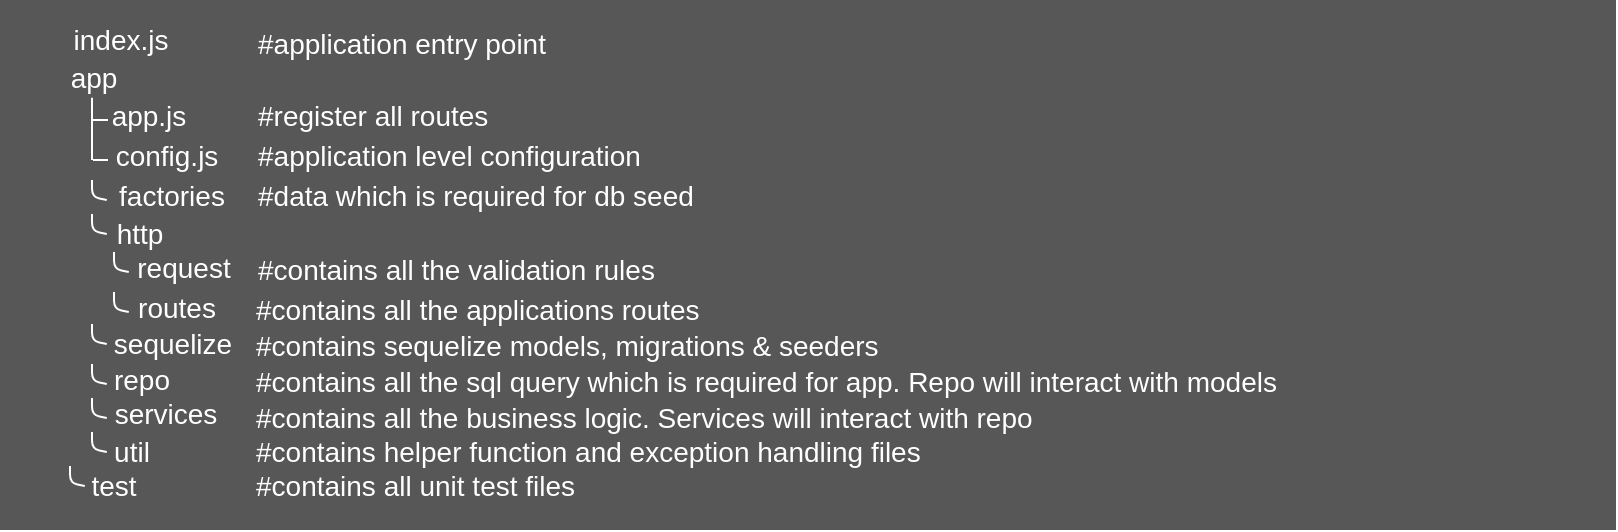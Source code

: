 <mxfile version="10.6.6" type="device"><diagram id="g-JOE12aszC9z9z2kkxg" name="Page-1"><mxGraphModel dx="933" dy="1102" grid="0" gridSize="10" guides="1" tooltips="1" connect="1" arrows="1" fold="1" page="0" pageScale="1" pageWidth="850" pageHeight="1100" background="none" math="0" shadow="0"><root><mxCell id="0"/><mxCell id="1" parent="0"/><mxCell id="FKf92T7PFHApD9ajKV0p-1" value="" style="rounded=0;whiteSpace=wrap;html=1;fillColor=#575757;fontSize=14;fontColor=#BABABA;strokeColor=none;" parent="1" vertex="1"><mxGeometry x="-116" y="-528" width="808" height="265" as="geometry"/></mxCell><mxCell id="FKf92T7PFHApD9ajKV0p-2" value="&lt;font style=&quot;font-size: 14px;&quot; color=&quot;#FFFFFF&quot;&gt;app&lt;/font&gt;" style="text;html=1;strokeColor=none;fillColor=none;align=center;verticalAlign=middle;whiteSpace=wrap;rounded=0;fontSize=14;" parent="1" vertex="1"><mxGeometry x="-89" y="-499" width="40" height="20" as="geometry"/></mxCell><mxCell id="FKf92T7PFHApD9ajKV0p-6" value="&lt;font style=&quot;font-size: 14px;&quot; color=&quot;#FFFFFF&quot;&gt;index&lt;/font&gt;&lt;font style=&quot;font-size: 14px;&quot; color=&quot;#FFFFFF&quot;&gt;.js&lt;/font&gt;" style="text;html=1;strokeColor=none;fillColor=none;align=center;verticalAlign=middle;whiteSpace=wrap;rounded=0;fontSize=14;" parent="1" vertex="1"><mxGeometry x="-82" y="-518" width="53" height="20" as="geometry"/></mxCell><mxCell id="FKf92T7PFHApD9ajKV0p-7" value="" style="group;fontSize=14;" parent="1" vertex="1" connectable="0"><mxGeometry x="-70" y="-444" width="80" height="22" as="geometry"/></mxCell><mxCell id="FKf92T7PFHApD9ajKV0p-3" value="" style="endArrow=none;html=1;fontSize=14;strokeColor=#FFFFFF;strokeWidth=1;exitX=-0.009;exitY=0.602;exitDx=0;exitDy=0;exitPerimeter=0;" parent="FKf92T7PFHApD9ajKV0p-7" edge="1"><mxGeometry width="50" height="50" relative="1" as="geometry"><mxPoint x="7.395" y="16.047" as="sourcePoint"/><mxPoint y="6" as="targetPoint"/><Array as="points"><mxPoint y="14.5"/></Array></mxGeometry></mxCell><mxCell id="FKf92T7PFHApD9ajKV0p-5" value="&lt;font style=&quot;font-size: 14px;&quot; color=&quot;#FFFFFF&quot;&gt;factories&lt;/font&gt;" style="text;html=1;strokeColor=none;fillColor=none;align=center;verticalAlign=middle;whiteSpace=wrap;rounded=0;fontSize=14;" parent="FKf92T7PFHApD9ajKV0p-7" vertex="1"><mxGeometry x="8" y="4" width="64" height="20" as="geometry"/></mxCell><mxCell id="FKf92T7PFHApD9ajKV0p-9" value="" style="endArrow=none;html=1;strokeColor=#FFFFFF;strokeWidth=1;fontSize=14;exitX=0.06;exitY=0.352;exitDx=0;exitDy=0;exitPerimeter=0;" parent="1" edge="1"><mxGeometry width="50" height="50" relative="1" as="geometry"><mxPoint x="-70" y="-479.143" as="sourcePoint"/><mxPoint x="-70" y="-448" as="targetPoint"/></mxGeometry></mxCell><mxCell id="FKf92T7PFHApD9ajKV0p-10" value="&lt;font style=&quot;font-size: 14px;&quot; color=&quot;#FFFFFF&quot;&gt;app.js&lt;/font&gt;" style="text;html=1;strokeColor=none;fillColor=none;align=center;verticalAlign=middle;whiteSpace=wrap;rounded=0;fontSize=14;" parent="1" vertex="1"><mxGeometry x="-68" y="-480" width="53" height="20" as="geometry"/></mxCell><mxCell id="FKf92T7PFHApD9ajKV0p-12" value="&lt;font style=&quot;font-size: 14px;&quot; color=&quot;#FFFFFF&quot;&gt;config.js&lt;/font&gt;" style="text;html=1;strokeColor=none;fillColor=none;align=center;verticalAlign=middle;whiteSpace=wrap;rounded=0;fontSize=14;" parent="1" vertex="1"><mxGeometry x="-59" y="-460" width="53" height="20" as="geometry"/></mxCell><mxCell id="FKf92T7PFHApD9ajKV0p-13" value="" style="endArrow=none;html=1;strokeColor=#FFFFFF;strokeWidth=1;fontSize=14;" parent="1" edge="1"><mxGeometry width="50" height="50" relative="1" as="geometry"><mxPoint x="-69.5" y="-468" as="sourcePoint"/><mxPoint x="-62" y="-468" as="targetPoint"/></mxGeometry></mxCell><mxCell id="FKf92T7PFHApD9ajKV0p-14" value="" style="endArrow=none;html=1;strokeColor=#FFFFFF;strokeWidth=1;fontSize=14;" parent="1" edge="1"><mxGeometry width="50" height="50" relative="1" as="geometry"><mxPoint x="-69.5" y="-448" as="sourcePoint"/><mxPoint x="-62" y="-448" as="targetPoint"/></mxGeometry></mxCell><mxCell id="FKf92T7PFHApD9ajKV0p-19" value="&lt;font style=&quot;font-size: 14px;&quot; color=&quot;#FFFFFF&quot;&gt;http&lt;/font&gt;" style="text;html=1;strokeColor=none;fillColor=none;align=center;verticalAlign=middle;whiteSpace=wrap;rounded=0;fontSize=14;" parent="1" vertex="1"><mxGeometry x="-62" y="-421" width="32" height="20" as="geometry"/></mxCell><mxCell id="FKf92T7PFHApD9ajKV0p-20" value="" style="endArrow=none;html=1;fontSize=14;strokeColor=#FFFFFF;strokeWidth=1;exitX=-0.009;exitY=0.602;exitDx=0;exitDy=0;exitPerimeter=0;" parent="1" edge="1"><mxGeometry width="50" height="50" relative="1" as="geometry"><mxPoint x="-62.605" y="-410.953" as="sourcePoint"/><mxPoint x="-70" y="-421" as="targetPoint"/><Array as="points"><mxPoint x="-70" y="-412.5"/></Array></mxGeometry></mxCell><mxCell id="FKf92T7PFHApD9ajKV0p-21" value="&lt;font style=&quot;font-size: 14px;&quot; color=&quot;#FFFFFF&quot;&gt;request&lt;/font&gt;" style="text;html=1;strokeColor=none;fillColor=none;align=center;verticalAlign=middle;whiteSpace=wrap;rounded=0;fontSize=14;" parent="1" vertex="1"><mxGeometry x="-52" y="-404" width="56" height="20" as="geometry"/></mxCell><mxCell id="FKf92T7PFHApD9ajKV0p-22" value="" style="endArrow=none;html=1;fontSize=14;strokeColor=#FFFFFF;strokeWidth=1;exitX=-0.009;exitY=0.602;exitDx=0;exitDy=0;exitPerimeter=0;" parent="1" edge="1"><mxGeometry width="50" height="50" relative="1" as="geometry"><mxPoint x="-51.605" y="-391.953" as="sourcePoint"/><mxPoint x="-59" y="-402" as="targetPoint"/><Array as="points"><mxPoint x="-59" y="-393.5"/></Array></mxGeometry></mxCell><mxCell id="FKf92T7PFHApD9ajKV0p-25" value="&lt;font style=&quot;font-size: 14px;&quot; color=&quot;#FFFFFF&quot;&gt;routes&lt;/font&gt;" style="text;html=1;strokeColor=none;fillColor=none;align=center;verticalAlign=middle;whiteSpace=wrap;rounded=0;fontSize=14;" parent="1" vertex="1"><mxGeometry x="-52" y="-384" width="49" height="20" as="geometry"/></mxCell><mxCell id="FKf92T7PFHApD9ajKV0p-26" value="" style="endArrow=none;html=1;fontSize=14;strokeColor=#FFFFFF;strokeWidth=1;exitX=-0.009;exitY=0.602;exitDx=0;exitDy=0;exitPerimeter=0;" parent="1" edge="1"><mxGeometry width="50" height="50" relative="1" as="geometry"><mxPoint x="-51.605" y="-371.953" as="sourcePoint"/><mxPoint x="-59" y="-382" as="targetPoint"/><Array as="points"><mxPoint x="-59" y="-373.5"/></Array></mxGeometry></mxCell><mxCell id="FKf92T7PFHApD9ajKV0p-27" value="&lt;font color=&quot;#FFFFFF&quot;&gt;sequelize&lt;/font&gt;" style="text;html=1;strokeColor=none;fillColor=none;align=center;verticalAlign=middle;whiteSpace=wrap;rounded=0;fontSize=14;" parent="1" vertex="1"><mxGeometry x="-61" y="-366" width="63" height="20" as="geometry"/></mxCell><mxCell id="FKf92T7PFHApD9ajKV0p-28" value="" style="endArrow=none;html=1;fontSize=14;strokeColor=#FFFFFF;strokeWidth=1;exitX=-0.009;exitY=0.602;exitDx=0;exitDy=0;exitPerimeter=0;" parent="1" edge="1"><mxGeometry width="50" height="50" relative="1" as="geometry"><mxPoint x="-62.605" y="-355.953" as="sourcePoint"/><mxPoint x="-70" y="-366" as="targetPoint"/><Array as="points"><mxPoint x="-70" y="-357.5"/></Array></mxGeometry></mxCell><mxCell id="FKf92T7PFHApD9ajKV0p-32" value="&lt;font style=&quot;font-size: 14px;&quot; color=&quot;#FFFFFF&quot;&gt;repo&lt;/font&gt;" style="text;html=1;strokeColor=none;fillColor=none;align=center;verticalAlign=middle;whiteSpace=wrap;rounded=0;fontSize=14;" parent="1" vertex="1"><mxGeometry x="-61" y="-348" width="32" height="20" as="geometry"/></mxCell><mxCell id="FKf92T7PFHApD9ajKV0p-33" value="" style="endArrow=none;html=1;fontSize=14;strokeColor=#FFFFFF;strokeWidth=1;exitX=-0.009;exitY=0.602;exitDx=0;exitDy=0;exitPerimeter=0;" parent="1" edge="1"><mxGeometry width="50" height="50" relative="1" as="geometry"><mxPoint x="-62.605" y="-335.953" as="sourcePoint"/><mxPoint x="-70" y="-346" as="targetPoint"/><Array as="points"><mxPoint x="-70" y="-337.5"/></Array></mxGeometry></mxCell><mxCell id="FKf92T7PFHApD9ajKV0p-36" value="&lt;font style=&quot;font-size: 14px;&quot; color=&quot;#FFFFFF&quot;&gt;services&lt;/font&gt;" style="text;html=1;strokeColor=none;fillColor=none;align=center;verticalAlign=middle;whiteSpace=wrap;rounded=0;fontSize=14;" parent="1" vertex="1"><mxGeometry x="-61" y="-331" width="56" height="20" as="geometry"/></mxCell><mxCell id="FKf92T7PFHApD9ajKV0p-37" value="" style="endArrow=none;html=1;fontSize=14;strokeColor=#FFFFFF;strokeWidth=1;exitX=-0.009;exitY=0.602;exitDx=0;exitDy=0;exitPerimeter=0;" parent="1" edge="1"><mxGeometry width="50" height="50" relative="1" as="geometry"><mxPoint x="-62.605" y="-318.953" as="sourcePoint"/><mxPoint x="-70" y="-329" as="targetPoint"/><Array as="points"><mxPoint x="-70" y="-320.5"/></Array></mxGeometry></mxCell><mxCell id="FKf92T7PFHApD9ajKV0p-38" value="&lt;font style=&quot;font-size: 14px;&quot; color=&quot;#FFFFFF&quot;&gt;util&lt;/font&gt;" style="text;html=1;strokeColor=none;fillColor=none;align=center;verticalAlign=middle;whiteSpace=wrap;rounded=0;fontSize=14;" parent="1" vertex="1"><mxGeometry x="-61" y="-312" width="22" height="20" as="geometry"/></mxCell><mxCell id="FKf92T7PFHApD9ajKV0p-39" value="" style="endArrow=none;html=1;fontSize=14;strokeColor=#FFFFFF;strokeWidth=1;exitX=-0.009;exitY=0.602;exitDx=0;exitDy=0;exitPerimeter=0;" parent="1" edge="1"><mxGeometry width="50" height="50" relative="1" as="geometry"><mxPoint x="-62.605" y="-301.953" as="sourcePoint"/><mxPoint x="-70" y="-312" as="targetPoint"/><Array as="points"><mxPoint x="-70" y="-303.5"/></Array></mxGeometry></mxCell><mxCell id="FKf92T7PFHApD9ajKV0p-41" value="&lt;div style=&quot;font-size: 14px;&quot; align=&quot;left&quot;&gt;#application entry point&lt;br style=&quot;font-size: 14px;&quot;&gt;&lt;/div&gt;" style="text;html=1;strokeColor=none;fillColor=none;align=left;verticalAlign=middle;whiteSpace=wrap;rounded=0;fontSize=14;fontColor=#FFFFFF;" parent="1" vertex="1"><mxGeometry x="11" y="-516" width="190" height="20" as="geometry"/></mxCell><mxCell id="FKf92T7PFHApD9ajKV0p-43" value="&lt;div style=&quot;font-size: 14px;&quot; align=&quot;left&quot;&gt;#register all routes&lt;br style=&quot;font-size: 14px;&quot;&gt;&lt;/div&gt;" style="text;html=1;strokeColor=none;fillColor=none;align=left;verticalAlign=middle;whiteSpace=wrap;rounded=0;fontSize=14;fontColor=#FFFFFF;" parent="1" vertex="1"><mxGeometry x="11" y="-480" width="190" height="20" as="geometry"/></mxCell><mxCell id="FKf92T7PFHApD9ajKV0p-44" value="&lt;div style=&quot;font-size: 14px;&quot; align=&quot;left&quot;&gt;#application level configuration&lt;br style=&quot;font-size: 14px;&quot;&gt;&lt;/div&gt;" style="text;html=1;strokeColor=none;fillColor=none;align=left;verticalAlign=middle;whiteSpace=wrap;rounded=0;fontSize=14;fontColor=#FFFFFF;" parent="1" vertex="1"><mxGeometry x="11" y="-460" width="354" height="20" as="geometry"/></mxCell><mxCell id="FKf92T7PFHApD9ajKV0p-45" value="#data which is required for db seed" style="text;html=1;strokeColor=none;fillColor=none;align=left;verticalAlign=middle;whiteSpace=wrap;rounded=0;fontSize=14;fontColor=#FFFFFF;" parent="1" vertex="1"><mxGeometry x="11" y="-440" width="345" height="20" as="geometry"/></mxCell><mxCell id="FKf92T7PFHApD9ajKV0p-46" value="#contains all the validation rules" style="text;html=1;strokeColor=none;fillColor=none;align=left;verticalAlign=middle;whiteSpace=wrap;rounded=0;fontSize=14;fontColor=#FFFFFF;" parent="1" vertex="1"><mxGeometry x="11" y="-403" width="375" height="20" as="geometry"/></mxCell><mxCell id="FKf92T7PFHApD9ajKV0p-47" value="#contains all the applications routes" style="text;html=1;strokeColor=none;fillColor=none;align=left;verticalAlign=middle;whiteSpace=wrap;rounded=0;fontSize=14;fontColor=#FFFFFF;" parent="1" vertex="1"><mxGeometry x="10" y="-383" width="378" height="20" as="geometry"/></mxCell><mxCell id="FKf92T7PFHApD9ajKV0p-48" value="#contains sequelize models, migrations &amp;amp; seeders" style="text;html=1;strokeColor=none;fillColor=none;align=left;verticalAlign=middle;whiteSpace=wrap;rounded=0;fontSize=14;fontColor=#FFFFFF;" parent="1" vertex="1"><mxGeometry x="10" y="-365" width="360" height="20" as="geometry"/></mxCell><mxCell id="FKf92T7PFHApD9ajKV0p-50" value="#contains all the sql query which is required for app. Repo will interact with models" style="text;html=1;strokeColor=none;fillColor=none;align=left;verticalAlign=middle;whiteSpace=wrap;rounded=0;fontSize=14;fontColor=#FFFFFF;" parent="1" vertex="1"><mxGeometry x="10" y="-347" width="602" height="20" as="geometry"/></mxCell><mxCell id="FKf92T7PFHApD9ajKV0p-51" value="#contains all the business logic. Services will interact with repo" style="text;html=1;strokeColor=none;fillColor=none;align=left;verticalAlign=middle;whiteSpace=wrap;rounded=0;fontSize=14;fontColor=#FFFFFF;" parent="1" vertex="1"><mxGeometry x="10" y="-329" width="484" height="20" as="geometry"/></mxCell><mxCell id="FKf92T7PFHApD9ajKV0p-52" value="#contains helper function and exception handling files&amp;nbsp; " style="text;html=1;strokeColor=none;fillColor=none;align=left;verticalAlign=middle;whiteSpace=wrap;rounded=0;fontSize=14;fontColor=#FFFFFF;" parent="1" vertex="1"><mxGeometry x="10" y="-312" width="457" height="20" as="geometry"/></mxCell><mxCell id="FKf92T7PFHApD9ajKV0p-56" value="&lt;font color=&quot;#FFFFFF&quot;&gt;test&lt;/font&gt;" style="text;html=1;strokeColor=none;fillColor=none;align=center;verticalAlign=middle;whiteSpace=wrap;rounded=0;fontSize=14;" parent="1" vertex="1"><mxGeometry x="-70" y="-295" width="22" height="20" as="geometry"/></mxCell><mxCell id="FKf92T7PFHApD9ajKV0p-57" value="" style="endArrow=none;html=1;fontSize=14;strokeColor=#FFFFFF;strokeWidth=1;exitX=-0.009;exitY=0.602;exitDx=0;exitDy=0;exitPerimeter=0;" parent="1" edge="1"><mxGeometry width="50" height="50" relative="1" as="geometry"><mxPoint x="-73.605" y="-284.953" as="sourcePoint"/><mxPoint x="-81" y="-295" as="targetPoint"/><Array as="points"><mxPoint x="-81" y="-286.5"/></Array></mxGeometry></mxCell><mxCell id="FKf92T7PFHApD9ajKV0p-58" value="#contains all unit test files" style="text;html=1;strokeColor=none;fillColor=none;align=left;verticalAlign=middle;whiteSpace=wrap;rounded=0;fontSize=14;fontColor=#FFFFFF;" parent="1" vertex="1"><mxGeometry x="10" y="-295" width="446" height="20" as="geometry"/></mxCell></root></mxGraphModel></diagram></mxfile>